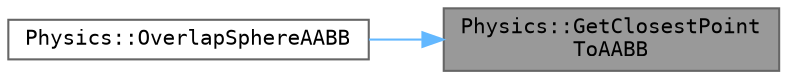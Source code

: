 digraph "Physics::GetClosestPointToAABB"
{
 // LATEX_PDF_SIZE
  bgcolor="transparent";
  edge [fontname=Terminal,fontsize=10,labelfontname=Helvetica,labelfontsize=10];
  node [fontname=Terminal,fontsize=10,shape=box,height=0.2,width=0.4];
  rankdir="RL";
  Node1 [label="Physics::GetClosestPoint\lToAABB",height=0.2,width=0.4,color="gray40", fillcolor="grey60", style="filled", fontcolor="black",tooltip="Gets a point within an AABB that is closest to target point"];
  Node1 -> Node2 [dir="back",color="steelblue1",style="solid"];
  Node2 [label="Physics::OverlapSphereAABB",height=0.2,width=0.4,color="grey40", fillcolor="white", style="filled",URL="$class_physics.html#a3c5e85a55bbff533b9b4016da4389eb3",tooltip="Check if a sphere is overlapping an AABB"];
}
